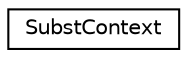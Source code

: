 digraph "Graphical Class Hierarchy"
{
 // LATEX_PDF_SIZE
  edge [fontname="Helvetica",fontsize="10",labelfontname="Helvetica",labelfontsize="10"];
  node [fontname="Helvetica",fontsize="10",shape=record];
  rankdir="LR";
  Node0 [label="SubstContext",height=0.2,width=0.4,color="black", fillcolor="white", style="filled",URL="$db/d1b/sqlite3_8c.html#d4/dc2/structSubstContext",tooltip=" "];
}
